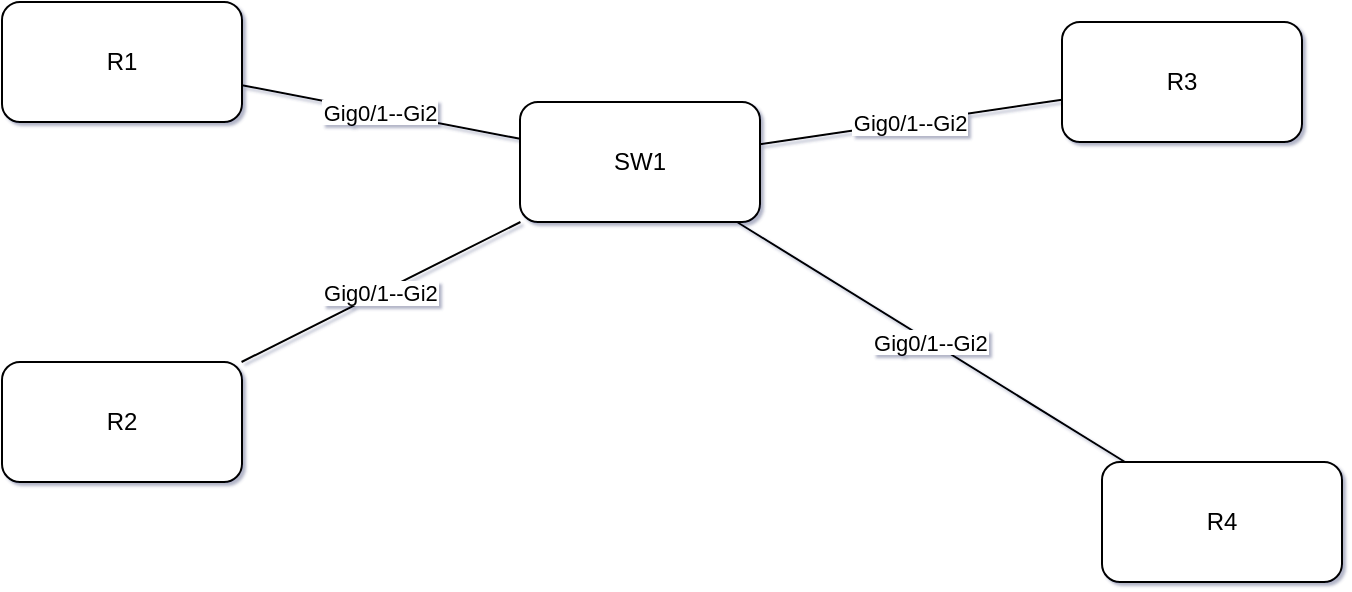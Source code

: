 <mxfile compressed="false" version="15.1.3" type="device">
  <diagram id="Page-2" name="Page-2">
    <mxGraphModel dx="852" dy="494" grid="1" gridSize="10" guides="1" tooltips="1" connect="1" arrows="1" fold="1" page="1" pageScale="1" pageWidth="827" pageHeight="1169" math="0" shadow="1">
      <root>
        <mxCell id="0" />
        <mxCell id="1" parent="0" />
        <object label="SW1" id="SW1">
          <mxCell style="rounded=1;whiteSpace=wrap;html=1;" parent="1" vertex="1">
            <mxGeometry x="279" y="130" width="120" height="60" as="geometry" />
          </mxCell>
        </object>
        <object label="R1" id="R1">
          <mxCell style="rounded=1;whiteSpace=wrap;html=1;" parent="1" vertex="1">
            <mxGeometry x="20" y="80" width="120" height="60" as="geometry" />
          </mxCell>
        </object>
        <object label="Gig0/1--Gi2" id="8f3ac22f9a29656a9e02886c71a5c43e">
          <mxCell style="endArrow=none;" parent="1" source="SW1" target="R1" edge="1">
            <mxGeometry relative="1" as="geometry" />
          </mxCell>
        </object>
        <object label="R2" id="R2">
          <mxCell style="rounded=1;whiteSpace=wrap;html=1;" parent="1" vertex="1">
            <mxGeometry x="20" y="260" width="120" height="60" as="geometry" />
          </mxCell>
        </object>
        <object label="Gig0/1--Gi2" id="896b0d23684cf92404fde3568788d35f">
          <mxCell style="endArrow=none;" parent="1" source="R2" target="SW1" edge="1">
            <mxGeometry relative="1" as="geometry" />
          </mxCell>
        </object>
        <object label="R3" id="R3">
          <mxCell style="rounded=1;whiteSpace=wrap;html=1;" parent="1" vertex="1">
            <mxGeometry x="550" y="90" width="120" height="60" as="geometry" />
          </mxCell>
        </object>
        <object label="Gig0/1--Gi2" id="2a8fe702993c5cb13f7019f67c9665ed">
          <mxCell style="endArrow=none;" parent="1" source="R3" target="SW1" edge="1">
            <mxGeometry relative="1" as="geometry" />
          </mxCell>
        </object>
        <object label="R4" id="R4">
          <mxCell style="rounded=1;whiteSpace=wrap;html=1;" parent="1" vertex="1">
            <mxGeometry x="570" y="310" width="120" height="60" as="geometry" />
          </mxCell>
        </object>
        <object label="Gig0/1--Gi2" id="3ed3391a4275a4545fecf4e95f359c29">
          <mxCell style="endArrow=none;" parent="1" source="SW1" target="R4" edge="1">
            <mxGeometry relative="1" as="geometry" />
          </mxCell>
        </object>
      </root>
    </mxGraphModel>
  </diagram>
</mxfile>
